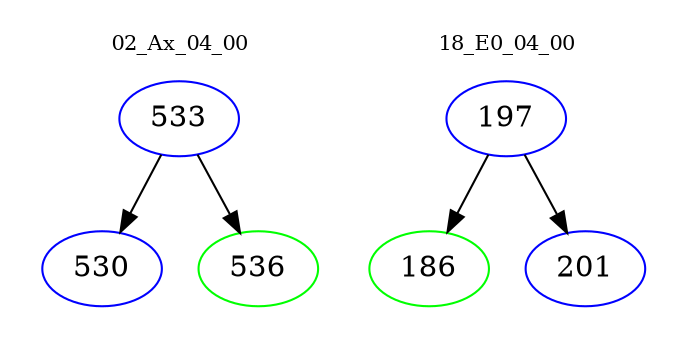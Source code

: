 digraph{
subgraph cluster_0 {
color = white
label = "02_Ax_04_00";
fontsize=10;
T0_533 [label="533", color="blue"]
T0_533 -> T0_530 [color="black"]
T0_530 [label="530", color="blue"]
T0_533 -> T0_536 [color="black"]
T0_536 [label="536", color="green"]
}
subgraph cluster_1 {
color = white
label = "18_E0_04_00";
fontsize=10;
T1_197 [label="197", color="blue"]
T1_197 -> T1_186 [color="black"]
T1_186 [label="186", color="green"]
T1_197 -> T1_201 [color="black"]
T1_201 [label="201", color="blue"]
}
}
